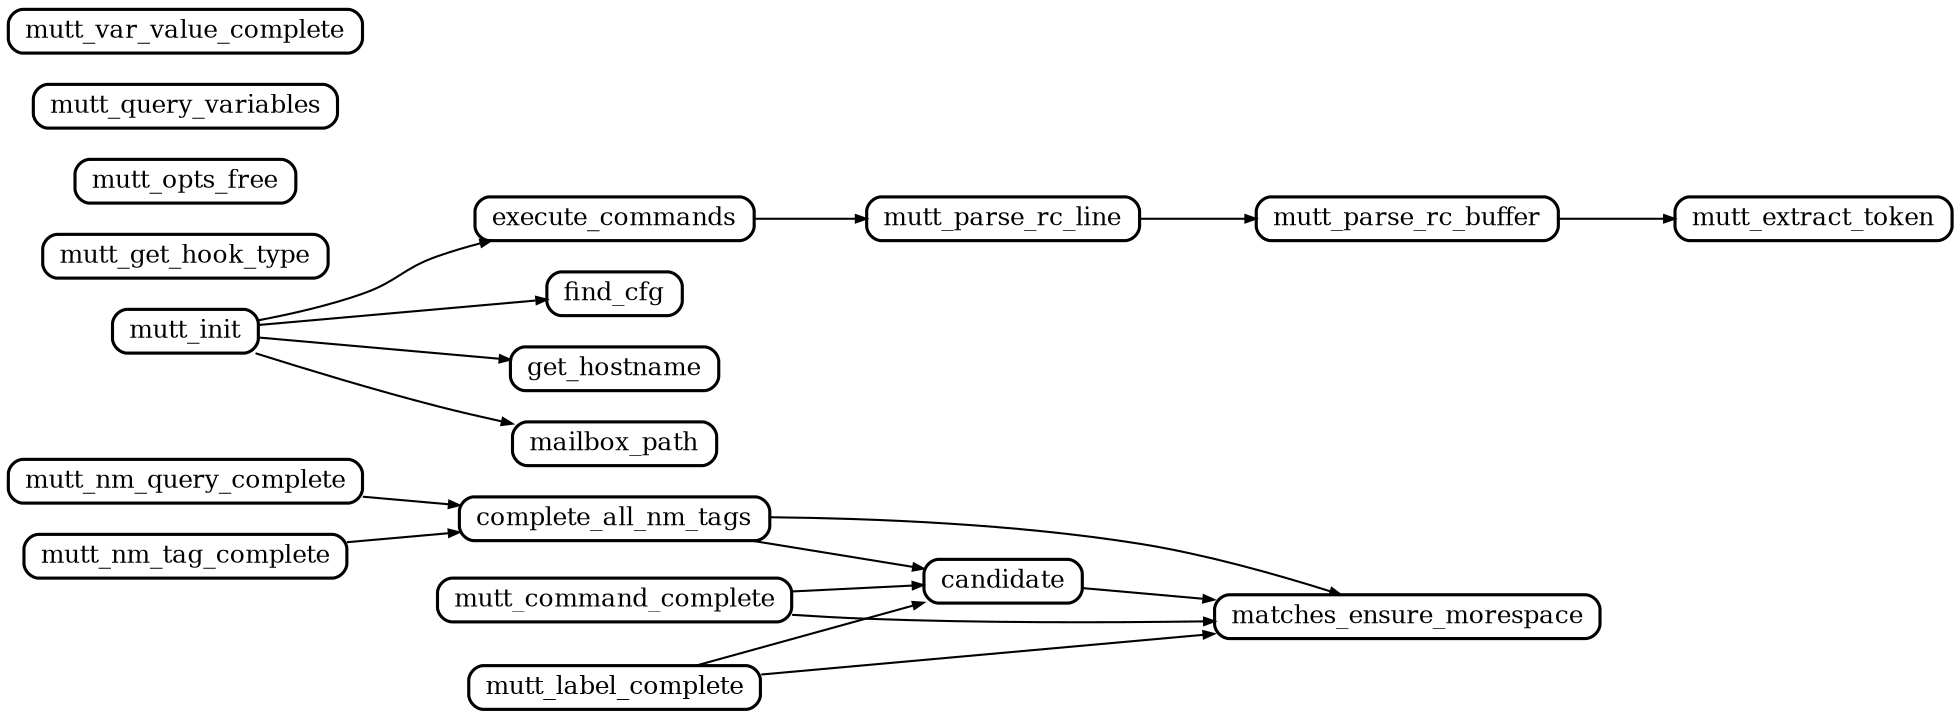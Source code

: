 digraph callgraph {
	graph [
		rankdir="LR"
		nodesep="0.2"
		ranksep="0.5"
		compound="true"
	]

	node [
		shape="Mrecord"
		fontsize="12"
		fillcolor="#ffffff"
		style="filled"
		height="0.2"
		penwidth="1.5"
		color="black"
	]

	edge [
		penwidth="1.0"
		arrowsize="0.5"
	]

	candidate -> matches_ensure_morespace
	complete_all_nm_tags -> candidate
	complete_all_nm_tags -> matches_ensure_morespace
	execute_commands -> mutt_parse_rc_line
	mutt_command_complete -> candidate
	mutt_command_complete -> matches_ensure_morespace
	mutt_init -> execute_commands
	mutt_init -> find_cfg
	mutt_init -> get_hostname
	mutt_init -> mailbox_path
	mutt_label_complete -> candidate
	mutt_label_complete -> matches_ensure_morespace
	mutt_nm_query_complete -> complete_all_nm_tags
	mutt_nm_tag_complete -> complete_all_nm_tags
	mutt_parse_rc_buffer -> mutt_extract_token
	mutt_parse_rc_line -> mutt_parse_rc_buffer

	mutt_get_hook_type
	mutt_opts_free
	mutt_query_variables
	mutt_var_value_complete

}
